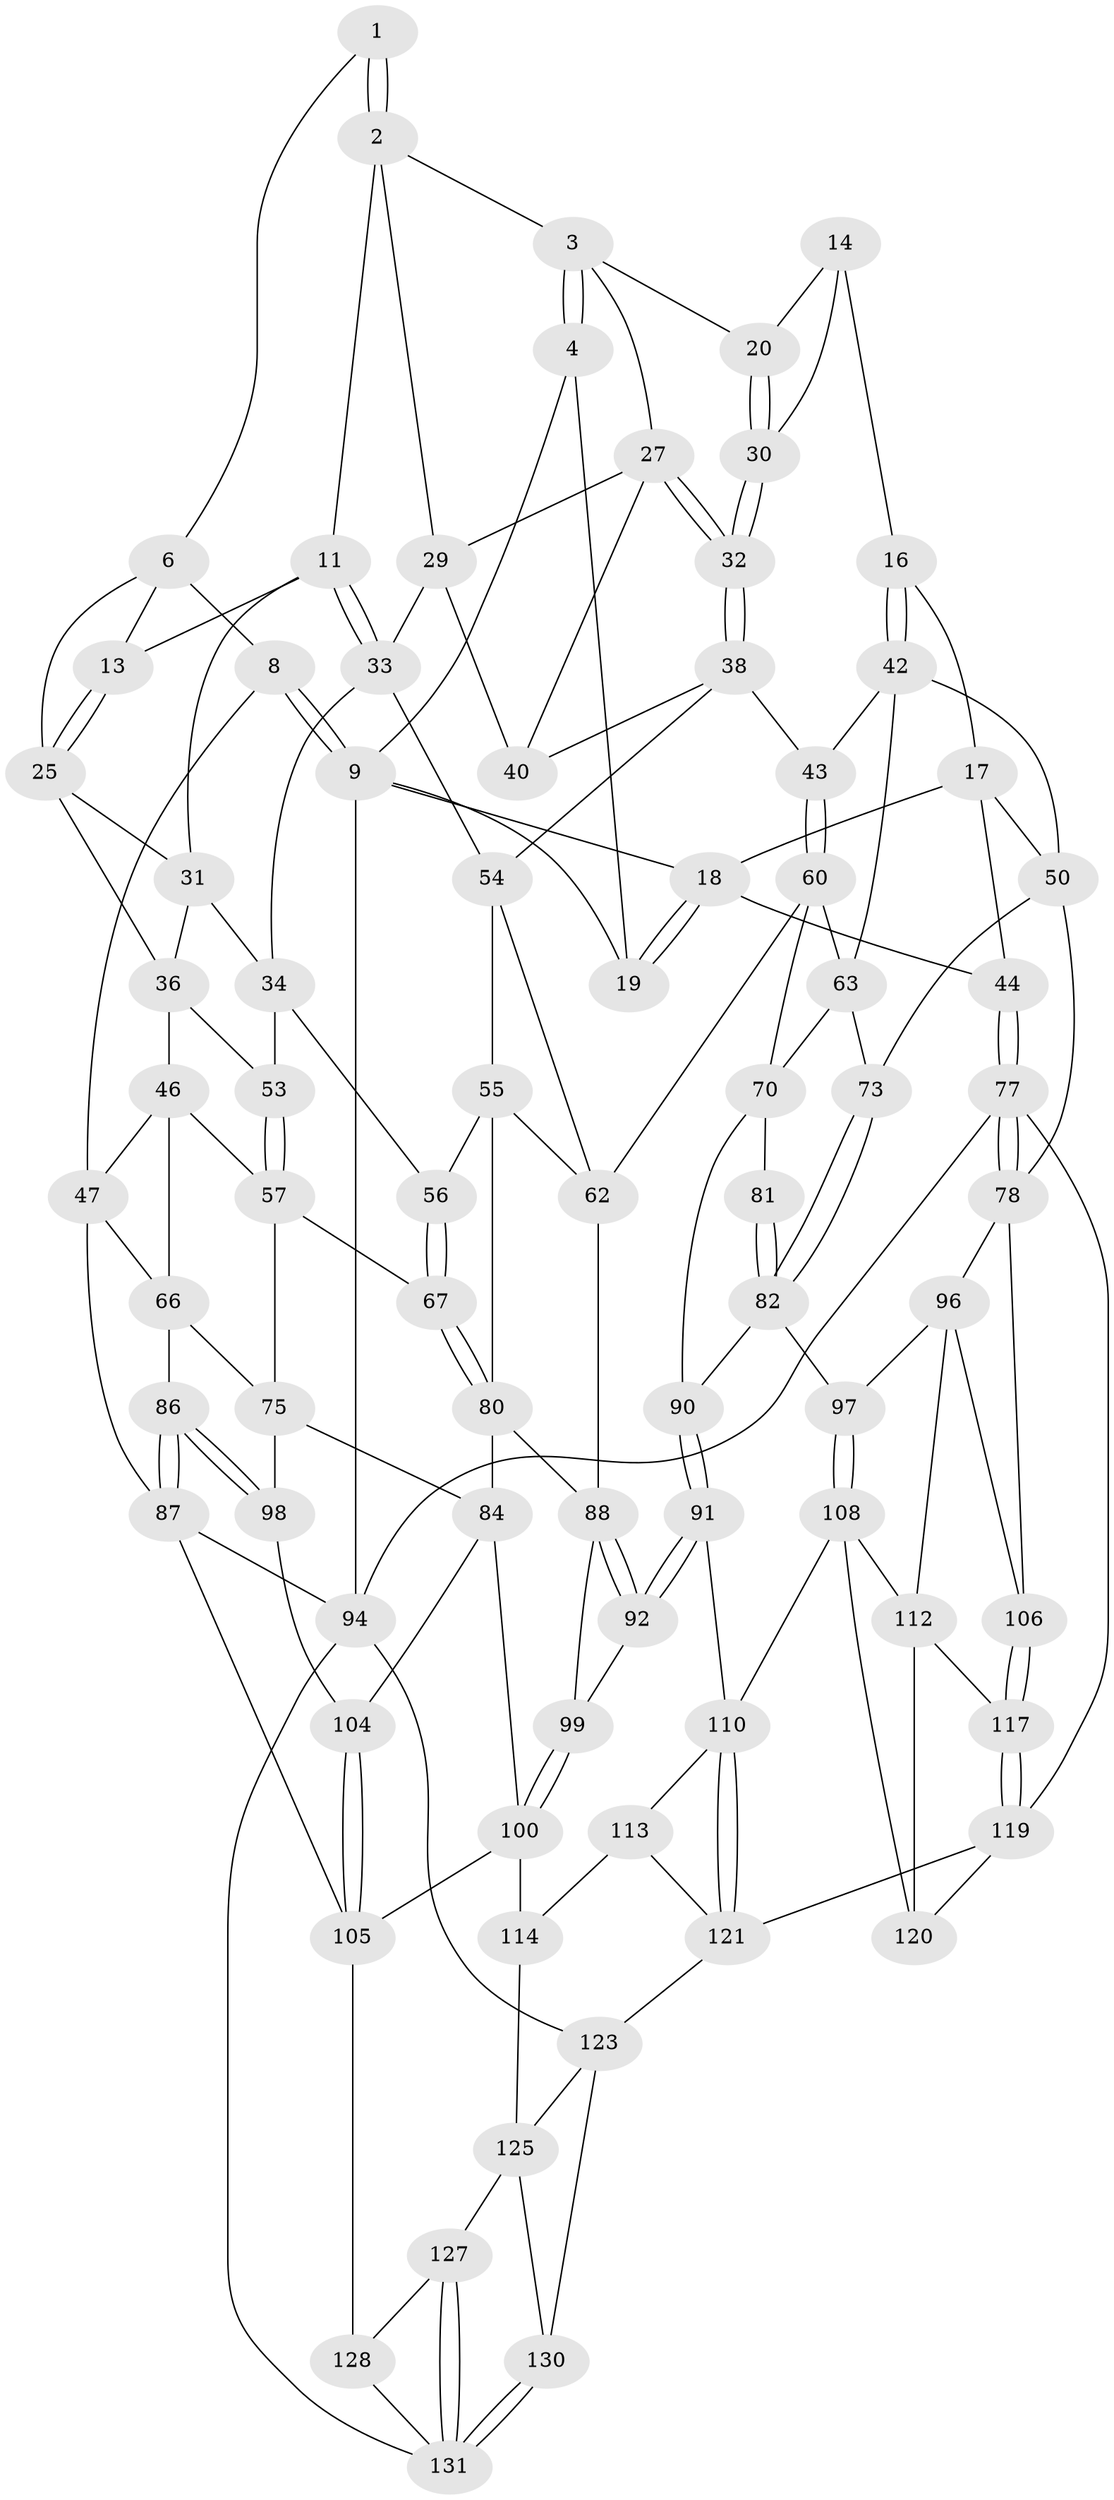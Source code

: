 // Generated by graph-tools (version 1.1) at 2025/52/02/27/25 19:52:42]
// undirected, 81 vertices, 177 edges
graph export_dot {
graph [start="1"]
  node [color=gray90,style=filled];
  1 [pos="+0.20347473184083947+0.006278546370653625"];
  2 [pos="+0.34248021913068727+0.1095404199284266",super="+10"];
  3 [pos="+0.5870950837671838+0",super="+21"];
  4 [pos="+0.607746615086939+0",super="+5"];
  6 [pos="+0.1736105630140298+0.08247489798791754",super="+7"];
  8 [pos="+0+0.08994557559450034"];
  9 [pos="+0+0",super="+24"];
  11 [pos="+0.2967466979518466+0.2315704788567989",super="+12"];
  13 [pos="+0.1842015038430129+0.11701910343711902"];
  14 [pos="+0.8116863334879978+0.13768801184638454",super="+15"];
  16 [pos="+0.8642224535596618+0.25051188409918007"];
  17 [pos="+0.9354139067560475+0.22232255496968226",super="+45"];
  18 [pos="+1+0.1512831860682635",super="+23"];
  19 [pos="+0.8076041136394664+0.07395006811199564",super="+22"];
  20 [pos="+0.7365850179332724+0.1783908218005414"];
  25 [pos="+0.04899142646773941+0.2026525552012026",super="+26"];
  27 [pos="+0.5777083297235935+0.07241050286789809",super="+28"];
  29 [pos="+0.3972233624817969+0.22601609189833316",super="+41"];
  30 [pos="+0.7555545634149523+0.2197234330016736"];
  31 [pos="+0.09627911058184171+0.22020020718361014",super="+35"];
  32 [pos="+0.6857307798823834+0.2754269516999983"];
  33 [pos="+0.29558583359346013+0.2350045597012276",super="+49"];
  34 [pos="+0.25665294657277754+0.2830619329224732",super="+52"];
  36 [pos="+0.12778076581911132+0.3335843898047906",super="+37"];
  38 [pos="+0.6766746886903435+0.3250054707392931",super="+39"];
  40 [pos="+0.540253192610957+0.30524668409968553"];
  42 [pos="+0.8504372972981318+0.29165133683027583",super="+51"];
  43 [pos="+0.7612797899920947+0.34982074295135385"];
  44 [pos="+1+0.4182950316068348"];
  46 [pos="+0.056889678089394546+0.3789401242589696",super="+58"];
  47 [pos="+0.027569924410361962+0.38909478025278305",super="+48"];
  50 [pos="+0.9375208886037039+0.42372549887194044",super="+72"];
  53 [pos="+0.14289998134259457+0.3583900762778655"];
  54 [pos="+0.402423929843385+0.3671897286811093",super="+59"];
  55 [pos="+0.38121076970249046+0.39829328095665106",super="+65"];
  56 [pos="+0.2680493111796448+0.4238201888161097"];
  57 [pos="+0.18026001569688543+0.443605364249052",super="+68"];
  60 [pos="+0.7821897913144249+0.4220251724321459",super="+61"];
  62 [pos="+0.5780525927554696+0.45428857569847275",super="+64"];
  63 [pos="+0.7939524379232903+0.436518926971576",super="+69"];
  66 [pos="+0.07203498613718562+0.5150562615794609",super="+76"];
  67 [pos="+0.25486999161563745+0.456943373079386"];
  70 [pos="+0.6872534121788104+0.5362784659763837",super="+71"];
  73 [pos="+0.8636114465802307+0.5290586936202216",super="+74"];
  75 [pos="+0.18376182966507043+0.5447348555749717",super="+85"];
  77 [pos="+1+0.685667069633446",super="+103"];
  78 [pos="+1+0.6642225621565426",super="+79"];
  80 [pos="+0.3364421491117705+0.5453675238287014",super="+83"];
  81 [pos="+0.8000149514411354+0.5311354767608649"];
  82 [pos="+0.7502039780877486+0.5951586294272144",super="+95"];
  84 [pos="+0.2838088307324621+0.6859594121854967",super="+101"];
  86 [pos="+0.016629557687656837+0.6068018329746184"];
  87 [pos="+0+0.6905636902098173",super="+93"];
  88 [pos="+0.4816042668422308+0.6169167691021886",super="+89"];
  90 [pos="+0.6798259569396934+0.620774848297959"];
  91 [pos="+0.5189542970986329+0.7026036257459582"];
  92 [pos="+0.5103474654769068+0.6885762401099927"];
  94 [pos="+0+1",super="+102"];
  96 [pos="+0.7686327611833494+0.656592868975435",super="+107"];
  97 [pos="+0.7116104380928137+0.6478637856257046"];
  98 [pos="+0.09316401097282354+0.6409357166684183"];
  99 [pos="+0.4050258164053178+0.6684504356028586"];
  100 [pos="+0.2849944701403003+0.6948207587332008",super="+115"];
  104 [pos="+0.12831119095128732+0.6903821979769237"];
  105 [pos="+0.11626915553759982+0.8149487308226989",super="+116"];
  106 [pos="+0.8878327665272915+0.7310680074808191"];
  108 [pos="+0.6957019171896461+0.8044068956167143",super="+109"];
  110 [pos="+0.651306128010488+0.8492311082373021",super="+111"];
  112 [pos="+0.8209098815939176+0.8175949802506651",super="+118"];
  113 [pos="+0.4556188898347724+0.8086126190649241"];
  114 [pos="+0.42935861515504115+0.816962576397105"];
  117 [pos="+0.9478968687237298+0.8889454856781384"];
  119 [pos="+1+1",super="+129"];
  120 [pos="+0.8178160370128511+0.9091667811048948"];
  121 [pos="+0.6574767041037184+1",super="+122"];
  123 [pos="+0.6278309093282853+1",super="+124"];
  125 [pos="+0.4341865308832828+0.8619038783761919",super="+126"];
  127 [pos="+0.3967562724822596+0.9638236104308765"];
  128 [pos="+0.24389908476226793+0.885212043342436"];
  130 [pos="+0.5775488731709534+1"];
  131 [pos="+0.21694293164329542+1",super="+132"];
  1 -- 2;
  1 -- 2;
  1 -- 6;
  2 -- 3;
  2 -- 11;
  2 -- 29;
  3 -- 4;
  3 -- 4;
  3 -- 27;
  3 -- 20;
  4 -- 9;
  4 -- 19;
  6 -- 13;
  6 -- 8;
  6 -- 25;
  8 -- 9;
  8 -- 9;
  8 -- 47;
  9 -- 94 [weight=2];
  9 -- 18;
  9 -- 19;
  11 -- 33;
  11 -- 33;
  11 -- 13;
  11 -- 31;
  13 -- 25;
  13 -- 25;
  14 -- 20;
  14 -- 16;
  14 -- 30;
  16 -- 17;
  16 -- 42;
  16 -- 42;
  17 -- 18;
  17 -- 50;
  17 -- 44;
  18 -- 19;
  18 -- 19;
  18 -- 44;
  20 -- 30;
  20 -- 30;
  25 -- 31;
  25 -- 36;
  27 -- 32;
  27 -- 32;
  27 -- 40;
  27 -- 29;
  29 -- 40;
  29 -- 33;
  30 -- 32;
  30 -- 32;
  31 -- 34;
  31 -- 36;
  32 -- 38;
  32 -- 38;
  33 -- 34;
  33 -- 54;
  34 -- 56;
  34 -- 53;
  36 -- 53;
  36 -- 46;
  38 -- 43;
  38 -- 40;
  38 -- 54;
  42 -- 43;
  42 -- 50;
  42 -- 63;
  43 -- 60;
  43 -- 60;
  44 -- 77;
  44 -- 77;
  46 -- 47;
  46 -- 57;
  46 -- 66;
  47 -- 66;
  47 -- 87;
  50 -- 73;
  50 -- 78;
  53 -- 57;
  53 -- 57;
  54 -- 55;
  54 -- 62;
  55 -- 56;
  55 -- 80;
  55 -- 62;
  56 -- 67;
  56 -- 67;
  57 -- 75;
  57 -- 67;
  60 -- 63;
  60 -- 62;
  60 -- 70;
  62 -- 88;
  63 -- 70;
  63 -- 73;
  66 -- 75;
  66 -- 86;
  67 -- 80;
  67 -- 80;
  70 -- 81;
  70 -- 90;
  73 -- 82;
  73 -- 82;
  75 -- 98;
  75 -- 84;
  77 -- 78;
  77 -- 78;
  77 -- 119;
  77 -- 94;
  78 -- 106;
  78 -- 96;
  80 -- 84;
  80 -- 88;
  81 -- 82;
  81 -- 82;
  82 -- 97;
  82 -- 90;
  84 -- 100;
  84 -- 104;
  86 -- 87;
  86 -- 87;
  86 -- 98;
  86 -- 98;
  87 -- 105;
  87 -- 94;
  88 -- 92;
  88 -- 92;
  88 -- 99;
  90 -- 91;
  90 -- 91;
  91 -- 92;
  91 -- 92;
  91 -- 110;
  92 -- 99;
  94 -- 131;
  94 -- 123;
  96 -- 97;
  96 -- 106;
  96 -- 112;
  97 -- 108;
  97 -- 108;
  98 -- 104;
  99 -- 100;
  99 -- 100;
  100 -- 114;
  100 -- 105;
  104 -- 105;
  104 -- 105;
  105 -- 128;
  106 -- 117;
  106 -- 117;
  108 -- 112;
  108 -- 120;
  108 -- 110;
  110 -- 121;
  110 -- 121;
  110 -- 113;
  112 -- 120;
  112 -- 117;
  113 -- 114;
  113 -- 121;
  114 -- 125;
  117 -- 119;
  117 -- 119;
  119 -- 120;
  119 -- 121;
  121 -- 123;
  123 -- 130;
  123 -- 125;
  125 -- 130;
  125 -- 127;
  127 -- 128;
  127 -- 131;
  127 -- 131;
  128 -- 131;
  130 -- 131;
  130 -- 131;
}
